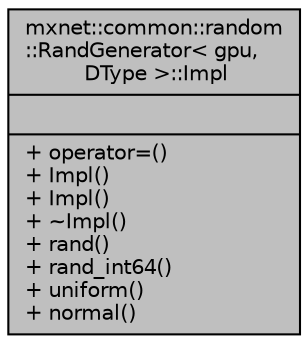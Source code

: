 digraph "mxnet::common::random::RandGenerator&lt; gpu, DType &gt;::Impl"
{
  edge [fontname="Helvetica",fontsize="10",labelfontname="Helvetica",labelfontsize="10"];
  node [fontname="Helvetica",fontsize="10",shape=record];
  Node1 [label="{mxnet::common::random\l::RandGenerator\< gpu,\l DType \>::Impl\n||+ operator=()\l+ Impl()\l+ Impl()\l+ ~Impl()\l+ rand()\l+ rand_int64()\l+ uniform()\l+ normal()\l}",height=0.2,width=0.4,color="black", fillcolor="grey75", style="filled", fontcolor="black"];
}
